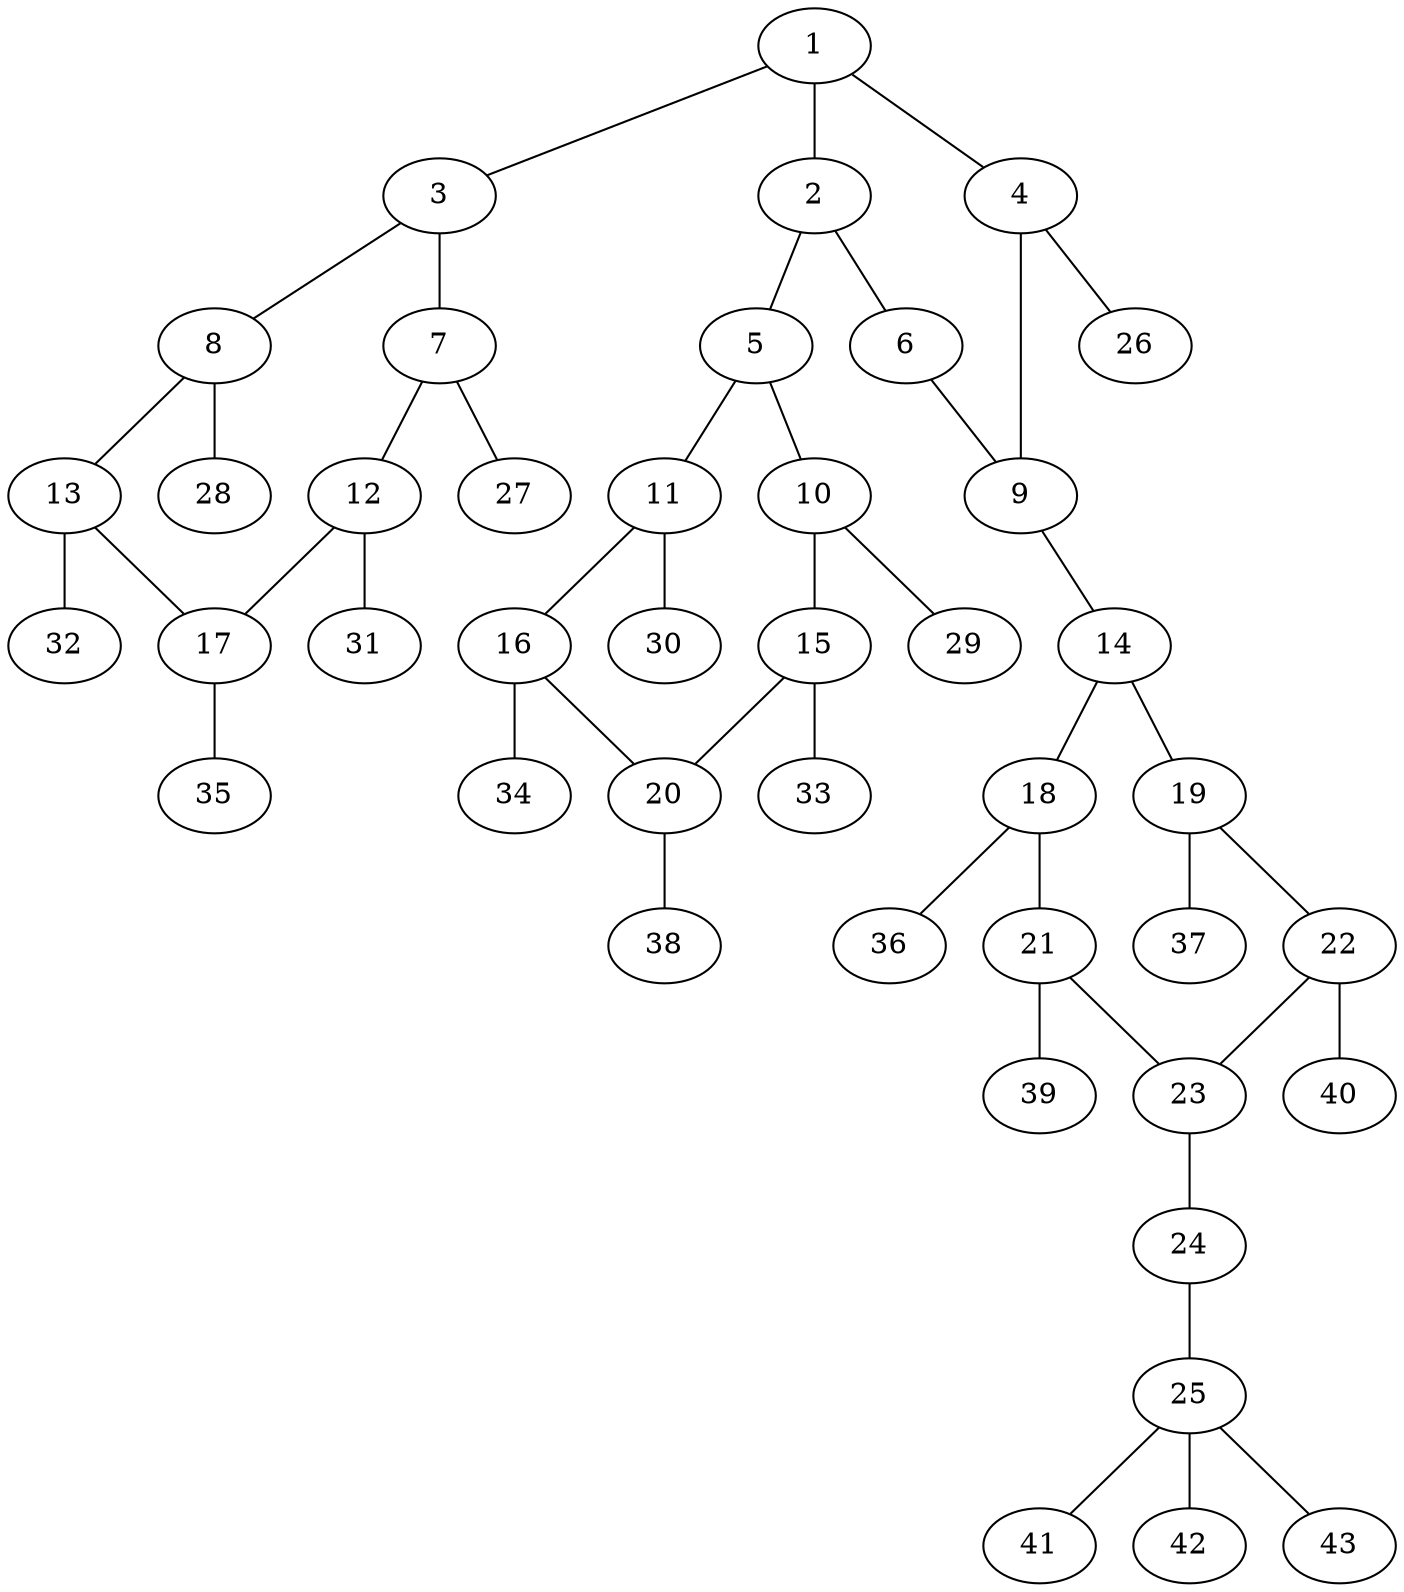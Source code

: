 graph molecule_1 {
	1	 [chem=C];
	2	 [chem=C];
	1 -- 2	 [valence=2];
	3	 [chem=C];
	1 -- 3	 [valence=1];
	4	 [chem=N];
	1 -- 4	 [valence=1];
	5	 [chem=C];
	2 -- 5	 [valence=1];
	6	 [chem=N];
	2 -- 6	 [valence=1];
	7	 [chem=C];
	3 -- 7	 [valence=1];
	8	 [chem=C];
	3 -- 8	 [valence=2];
	9	 [chem=C];
	4 -- 9	 [valence=1];
	26	 [chem=H];
	4 -- 26	 [valence=1];
	10	 [chem=C];
	5 -- 10	 [valence=1];
	11	 [chem=C];
	5 -- 11	 [valence=2];
	6 -- 9	 [valence=2];
	12	 [chem=C];
	7 -- 12	 [valence=2];
	27	 [chem=H];
	7 -- 27	 [valence=1];
	13	 [chem=C];
	8 -- 13	 [valence=1];
	28	 [chem=H];
	8 -- 28	 [valence=1];
	14	 [chem=C];
	9 -- 14	 [valence=1];
	15	 [chem=C];
	10 -- 15	 [valence=2];
	29	 [chem=H];
	10 -- 29	 [valence=1];
	16	 [chem=C];
	11 -- 16	 [valence=1];
	30	 [chem=H];
	11 -- 30	 [valence=1];
	17	 [chem=C];
	12 -- 17	 [valence=1];
	31	 [chem=H];
	12 -- 31	 [valence=1];
	13 -- 17	 [valence=2];
	32	 [chem=H];
	13 -- 32	 [valence=1];
	18	 [chem=C];
	14 -- 18	 [valence=2];
	19	 [chem=C];
	14 -- 19	 [valence=1];
	20	 [chem=C];
	15 -- 20	 [valence=1];
	33	 [chem=H];
	15 -- 33	 [valence=1];
	16 -- 20	 [valence=2];
	34	 [chem=H];
	16 -- 34	 [valence=1];
	35	 [chem=H];
	17 -- 35	 [valence=1];
	21	 [chem=C];
	18 -- 21	 [valence=1];
	36	 [chem=H];
	18 -- 36	 [valence=1];
	22	 [chem=C];
	19 -- 22	 [valence=2];
	37	 [chem=H];
	19 -- 37	 [valence=1];
	38	 [chem=H];
	20 -- 38	 [valence=1];
	23	 [chem=C];
	21 -- 23	 [valence=2];
	39	 [chem=H];
	21 -- 39	 [valence=1];
	22 -- 23	 [valence=1];
	40	 [chem=H];
	22 -- 40	 [valence=1];
	24	 [chem=O];
	23 -- 24	 [valence=1];
	25	 [chem=C];
	24 -- 25	 [valence=1];
	41	 [chem=H];
	25 -- 41	 [valence=1];
	42	 [chem=H];
	25 -- 42	 [valence=1];
	43	 [chem=H];
	25 -- 43	 [valence=1];
}
